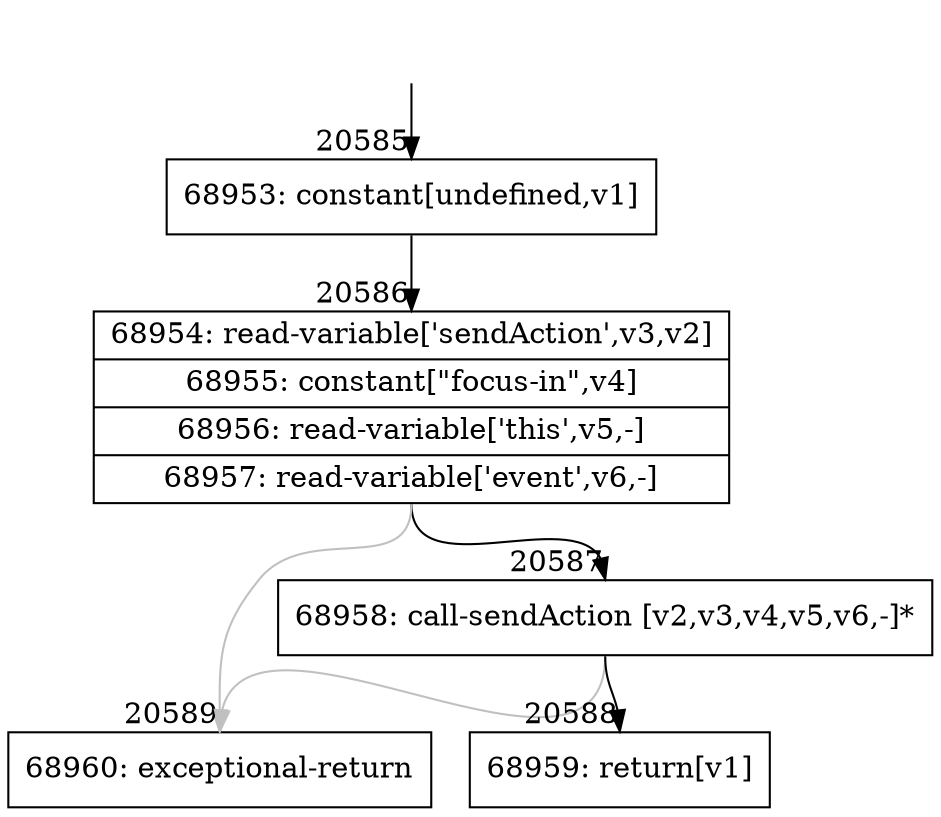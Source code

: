 digraph {
rankdir="TD"
BB_entry1802[shape=none,label=""];
BB_entry1802 -> BB20585 [tailport=s, headport=n, headlabel="    20585"]
BB20585 [shape=record label="{68953: constant[undefined,v1]}" ] 
BB20585 -> BB20586 [tailport=s, headport=n, headlabel="      20586"]
BB20586 [shape=record label="{68954: read-variable['sendAction',v3,v2]|68955: constant[\"focus-in\",v4]|68956: read-variable['this',v5,-]|68957: read-variable['event',v6,-]}" ] 
BB20586 -> BB20587 [tailport=s, headport=n, headlabel="      20587"]
BB20586 -> BB20589 [tailport=s, headport=n, color=gray, headlabel="      20589"]
BB20587 [shape=record label="{68958: call-sendAction [v2,v3,v4,v5,v6,-]*}" ] 
BB20587 -> BB20588 [tailport=s, headport=n, headlabel="      20588"]
BB20587 -> BB20589 [tailport=s, headport=n, color=gray]
BB20588 [shape=record label="{68959: return[v1]}" ] 
BB20589 [shape=record label="{68960: exceptional-return}" ] 
//#$~ 38788
}
